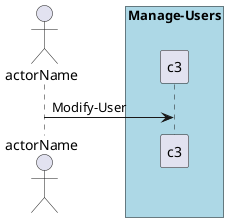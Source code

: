 @startuml
Actor "actorName" as A

box "Manage-Users" #lightblue
participant "c3" as S
A -> S : Modify-User
end box

@enduml
